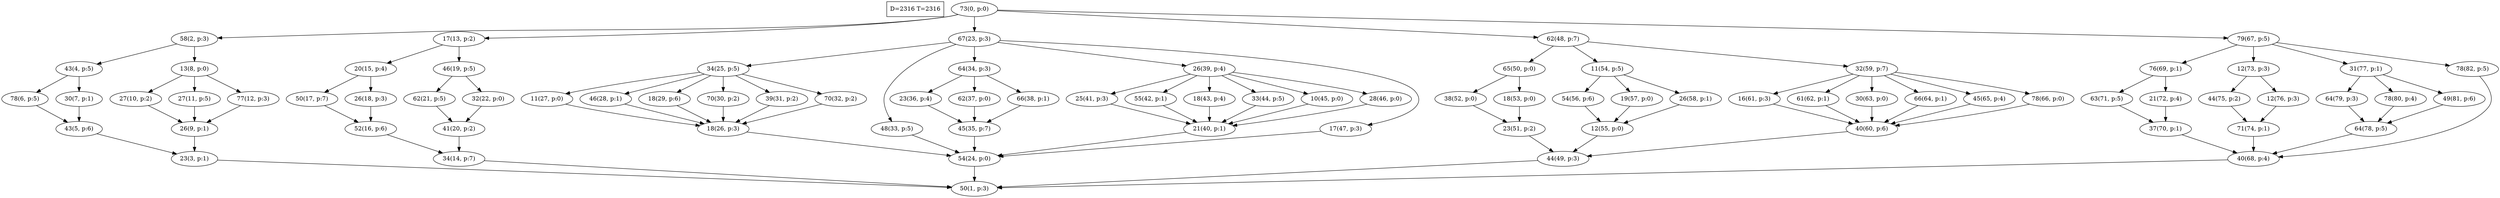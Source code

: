 digraph Task {
i [shape=box, label="D=2316 T=2316"]; 
0 [label="73(0, p:0)"];
1 [label="50(1, p:3)"];
2 [label="58(2, p:3)"];
3 [label="23(3, p:1)"];
4 [label="43(4, p:5)"];
5 [label="43(5, p:6)"];
6 [label="78(6, p:5)"];
7 [label="30(7, p:1)"];
8 [label="13(8, p:0)"];
9 [label="26(9, p:1)"];
10 [label="27(10, p:2)"];
11 [label="27(11, p:5)"];
12 [label="77(12, p:3)"];
13 [label="17(13, p:2)"];
14 [label="34(14, p:7)"];
15 [label="20(15, p:4)"];
16 [label="52(16, p:6)"];
17 [label="50(17, p:7)"];
18 [label="26(18, p:3)"];
19 [label="46(19, p:5)"];
20 [label="41(20, p:2)"];
21 [label="62(21, p:5)"];
22 [label="32(22, p:0)"];
23 [label="67(23, p:3)"];
24 [label="54(24, p:0)"];
25 [label="34(25, p:5)"];
26 [label="18(26, p:3)"];
27 [label="11(27, p:0)"];
28 [label="46(28, p:1)"];
29 [label="18(29, p:6)"];
30 [label="70(30, p:2)"];
31 [label="39(31, p:2)"];
32 [label="70(32, p:2)"];
33 [label="48(33, p:5)"];
34 [label="64(34, p:3)"];
35 [label="45(35, p:7)"];
36 [label="23(36, p:4)"];
37 [label="62(37, p:0)"];
38 [label="66(38, p:1)"];
39 [label="26(39, p:4)"];
40 [label="21(40, p:1)"];
41 [label="25(41, p:3)"];
42 [label="55(42, p:1)"];
43 [label="18(43, p:4)"];
44 [label="33(44, p:5)"];
45 [label="10(45, p:0)"];
46 [label="28(46, p:0)"];
47 [label="17(47, p:3)"];
48 [label="62(48, p:7)"];
49 [label="44(49, p:3)"];
50 [label="65(50, p:0)"];
51 [label="23(51, p:2)"];
52 [label="38(52, p:0)"];
53 [label="18(53, p:0)"];
54 [label="11(54, p:5)"];
55 [label="12(55, p:0)"];
56 [label="54(56, p:6)"];
57 [label="19(57, p:0)"];
58 [label="26(58, p:1)"];
59 [label="32(59, p:7)"];
60 [label="40(60, p:6)"];
61 [label="16(61, p:3)"];
62 [label="61(62, p:1)"];
63 [label="30(63, p:0)"];
64 [label="66(64, p:1)"];
65 [label="45(65, p:4)"];
66 [label="78(66, p:0)"];
67 [label="79(67, p:5)"];
68 [label="40(68, p:4)"];
69 [label="76(69, p:1)"];
70 [label="37(70, p:1)"];
71 [label="63(71, p:5)"];
72 [label="21(72, p:4)"];
73 [label="12(73, p:3)"];
74 [label="71(74, p:1)"];
75 [label="44(75, p:2)"];
76 [label="12(76, p:3)"];
77 [label="31(77, p:1)"];
78 [label="64(78, p:5)"];
79 [label="64(79, p:3)"];
80 [label="78(80, p:4)"];
81 [label="49(81, p:6)"];
82 [label="78(82, p:5)"];
0 -> 2;
0 -> 13;
0 -> 23;
0 -> 48;
0 -> 67;
2 -> 4;
2 -> 8;
3 -> 1;
4 -> 6;
4 -> 7;
5 -> 3;
6 -> 5;
7 -> 5;
8 -> 10;
8 -> 11;
8 -> 12;
9 -> 3;
10 -> 9;
11 -> 9;
12 -> 9;
13 -> 15;
13 -> 19;
14 -> 1;
15 -> 17;
15 -> 18;
16 -> 14;
17 -> 16;
18 -> 16;
19 -> 21;
19 -> 22;
20 -> 14;
21 -> 20;
22 -> 20;
23 -> 25;
23 -> 33;
23 -> 34;
23 -> 39;
23 -> 47;
24 -> 1;
25 -> 27;
25 -> 28;
25 -> 29;
25 -> 30;
25 -> 31;
25 -> 32;
26 -> 24;
27 -> 26;
28 -> 26;
29 -> 26;
30 -> 26;
31 -> 26;
32 -> 26;
33 -> 24;
34 -> 36;
34 -> 37;
34 -> 38;
35 -> 24;
36 -> 35;
37 -> 35;
38 -> 35;
39 -> 41;
39 -> 42;
39 -> 43;
39 -> 44;
39 -> 45;
39 -> 46;
40 -> 24;
41 -> 40;
42 -> 40;
43 -> 40;
44 -> 40;
45 -> 40;
46 -> 40;
47 -> 24;
48 -> 50;
48 -> 54;
48 -> 59;
49 -> 1;
50 -> 52;
50 -> 53;
51 -> 49;
52 -> 51;
53 -> 51;
54 -> 56;
54 -> 57;
54 -> 58;
55 -> 49;
56 -> 55;
57 -> 55;
58 -> 55;
59 -> 61;
59 -> 62;
59 -> 63;
59 -> 64;
59 -> 65;
59 -> 66;
60 -> 49;
61 -> 60;
62 -> 60;
63 -> 60;
64 -> 60;
65 -> 60;
66 -> 60;
67 -> 69;
67 -> 73;
67 -> 77;
67 -> 82;
68 -> 1;
69 -> 71;
69 -> 72;
70 -> 68;
71 -> 70;
72 -> 70;
73 -> 75;
73 -> 76;
74 -> 68;
75 -> 74;
76 -> 74;
77 -> 79;
77 -> 80;
77 -> 81;
78 -> 68;
79 -> 78;
80 -> 78;
81 -> 78;
82 -> 68;
}